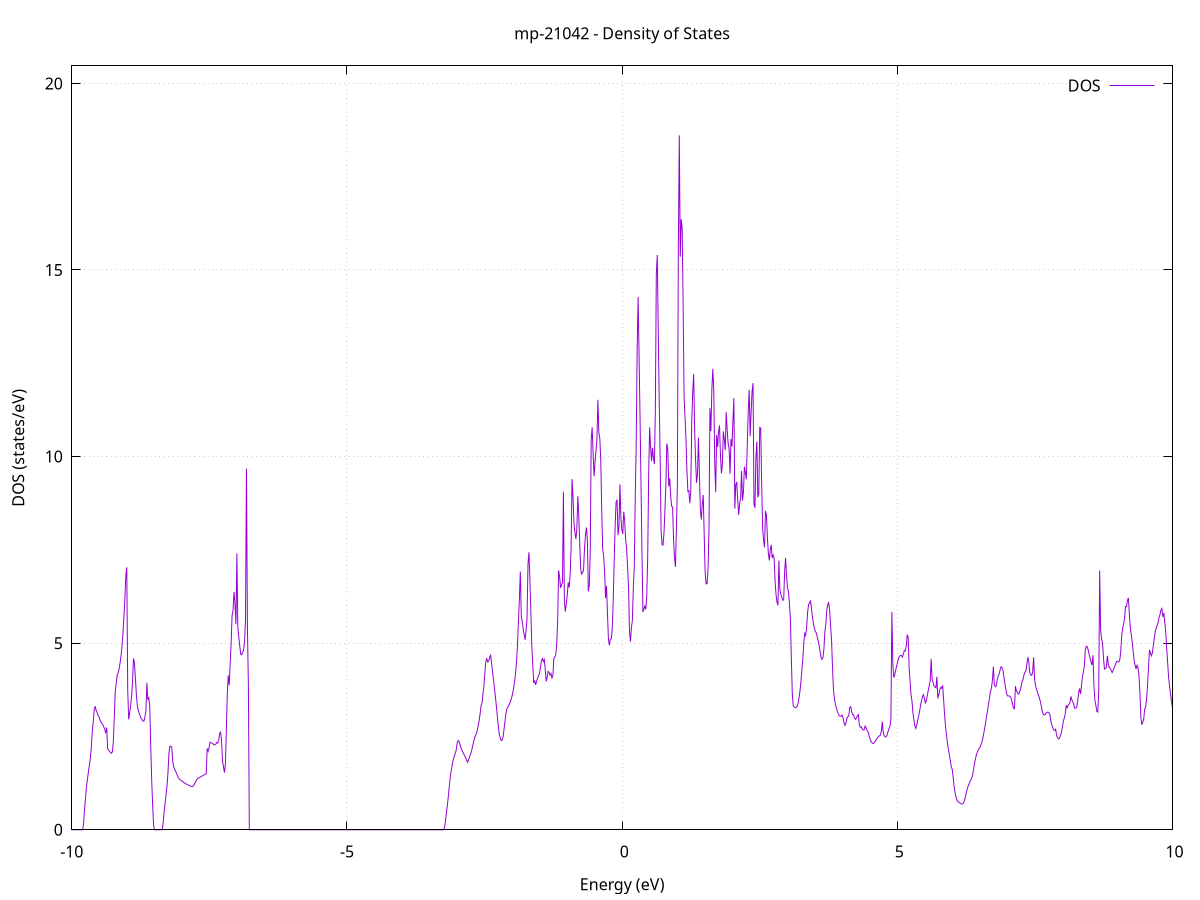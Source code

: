 set title 'mp-21042 - Density of States'
set xlabel 'Energy (eV)'
set ylabel 'DOS (states/eV)'
set grid
set xrange [-10:10]
set yrange [0:20.469]
set xzeroaxis lt -1
set terminal png size 800,600
set output 'mp-21042_dos_gnuplot.png'
plot '-' using 1:2 with lines title 'DOS'
-11.385000 0.000000
-11.367600 0.000000
-11.350200 0.000000
-11.332800 0.000000
-11.315400 0.000000
-11.298000 0.000000
-11.280600 0.000000
-11.263200 0.000000
-11.245800 0.000000
-11.228400 0.000000
-11.211000 0.000000
-11.193600 0.000000
-11.176200 0.000000
-11.158800 0.000000
-11.141400 0.000000
-11.124000 0.000000
-11.106600 0.000000
-11.089200 0.000000
-11.071800 0.000000
-11.054400 0.000000
-11.037000 0.000000
-11.019600 0.000000
-11.002200 0.000000
-10.984800 0.000000
-10.967400 0.000000
-10.950000 0.000000
-10.932600 0.000000
-10.915200 0.000000
-10.897800 0.000000
-10.880400 0.000000
-10.863000 0.000000
-10.845600 0.000000
-10.828200 0.000000
-10.810800 0.000000
-10.793400 0.000000
-10.776000 0.000000
-10.758600 0.000000
-10.741200 0.000000
-10.723800 0.000000
-10.706400 0.000000
-10.689000 0.000000
-10.671600 0.000000
-10.654200 0.000000
-10.636800 0.000000
-10.619400 0.000000
-10.602000 0.000000
-10.584600 0.000000
-10.567200 0.000000
-10.549800 0.000000
-10.532400 0.000000
-10.515000 0.000000
-10.497600 0.000000
-10.480200 0.000000
-10.462800 0.000000
-10.445400 0.000000
-10.428000 0.000000
-10.410600 0.000000
-10.393200 0.000000
-10.375800 0.000000
-10.358400 0.000000
-10.341000 0.000000
-10.323600 0.000000
-10.306200 0.000000
-10.288800 0.000000
-10.271400 0.000000
-10.254000 0.000000
-10.236600 0.000000
-10.219200 0.000000
-10.201800 0.000000
-10.184400 0.000000
-10.167000 0.000000
-10.149600 0.000000
-10.132200 0.000000
-10.114800 0.000000
-10.097400 0.000000
-10.080000 0.000000
-10.062600 0.000000
-10.045200 0.000000
-10.027800 0.000000
-10.010400 0.000000
-9.993000 0.000000
-9.975600 0.000000
-9.958200 0.000000
-9.940800 0.000000
-9.923400 0.000000
-9.906000 0.000000
-9.888600 0.000000
-9.871200 0.000000
-9.853800 0.000000
-9.836400 0.000000
-9.819000 0.000000
-9.801600 0.001400
-9.784200 0.200100
-9.766800 0.582600
-9.749400 0.872100
-9.732000 1.179400
-9.714600 1.360600
-9.697200 1.560300
-9.679800 1.734000
-9.662400 1.929100
-9.645000 2.222600
-9.627600 2.638700
-9.610200 2.893300
-9.592800 3.208100
-9.575400 3.311700
-9.558000 3.200400
-9.540600 3.143900
-9.523200 3.076900
-9.505800 3.025600
-9.488400 2.943400
-9.471000 2.887900
-9.453600 2.859300
-9.436200 2.815200
-9.418800 2.755200
-9.401400 2.708800
-9.384000 2.589100
-9.366600 2.737400
-9.349200 2.186800
-9.331800 2.135700
-9.314400 2.099400
-9.297000 2.072600
-9.279600 2.049200
-9.262200 2.090200
-9.244800 2.360100
-9.227400 3.043500
-9.210000 3.708800
-9.192600 3.928300
-9.175200 4.148100
-9.157800 4.203800
-9.140400 4.312000
-9.123000 4.470700
-9.105600 4.662000
-9.088200 4.911500
-9.070800 5.259100
-9.053400 5.689900
-9.036000 6.175200
-9.018600 6.799500
-9.001200 7.031500
-8.983800 3.744200
-8.966400 2.960400
-8.949000 3.124800
-8.931600 3.319400
-8.914200 3.574900
-8.896800 3.930000
-8.879400 4.592900
-8.862000 4.491800
-8.844600 4.065100
-8.827200 3.633900
-8.809800 3.334800
-8.792400 3.200100
-8.775000 3.125900
-8.757600 3.043900
-8.740200 2.986500
-8.722800 2.950000
-8.705400 2.911300
-8.688000 2.915200
-8.670600 3.024700
-8.653200 3.190100
-8.635800 3.936700
-8.618400 3.484700
-8.601000 3.535500
-8.583600 3.319600
-8.566200 2.278000
-8.548800 1.351500
-8.531400 0.681900
-8.514000 0.121200
-8.496600 0.000000
-8.479200 0.000000
-8.461800 0.000000
-8.444400 0.000000
-8.427000 0.000000
-8.409600 0.000000
-8.392200 0.000000
-8.374800 0.000000
-8.357400 0.000000
-8.340000 0.180100
-8.322600 0.490000
-8.305200 0.709300
-8.287800 0.926100
-8.270400 1.167500
-8.253100 1.515600
-8.235700 2.035400
-8.218300 2.239900
-8.200900 2.232200
-8.183500 2.219200
-8.166100 1.830000
-8.148700 1.690200
-8.131300 1.630000
-8.113900 1.569600
-8.096500 1.509100
-8.079100 1.448400
-8.061700 1.393700
-8.044300 1.355300
-8.026900 1.334600
-8.009500 1.316500
-7.992100 1.298400
-7.974700 1.280200
-7.957300 1.262100
-7.939900 1.244100
-7.922500 1.228700
-7.905100 1.216000
-7.887700 1.204100
-7.870300 1.192200
-7.852900 1.178600
-7.835500 1.160000
-7.818100 1.159400
-7.800700 1.163500
-7.783300 1.190900
-7.765900 1.241300
-7.748500 1.291900
-7.731100 1.338600
-7.713700 1.370800
-7.696300 1.385900
-7.678900 1.400900
-7.661500 1.415900
-7.644100 1.430800
-7.626700 1.445800
-7.609300 1.460700
-7.591900 1.475700
-7.574500 1.490100
-7.557100 1.504600
-7.539700 2.179700
-7.522300 2.104400
-7.504900 2.206300
-7.487500 2.346100
-7.470100 2.332200
-7.452700 2.320500
-7.435300 2.303800
-7.417900 2.280400
-7.400500 2.275100
-7.383100 2.295200
-7.365700 2.342100
-7.348300 2.324800
-7.330900 2.393500
-7.313500 2.583300
-7.296100 2.615300
-7.278700 2.388000
-7.261300 1.856900
-7.243900 1.686500
-7.226500 1.530300
-7.209100 1.761600
-7.191700 2.660600
-7.174300 3.649200
-7.156900 4.136400
-7.139500 3.874400
-7.122100 4.445400
-7.104700 5.012200
-7.087300 5.739500
-7.069900 5.887800
-7.052500 6.372900
-7.035100 6.072900
-7.017700 5.507500
-7.000300 7.402700
-6.982900 5.432600
-6.965500 5.158300
-6.948100 4.926000
-6.930700 4.704800
-6.913300 4.686500
-6.895900 4.760300
-6.878500 4.816700
-6.861100 5.038700
-6.843700 5.614100
-6.826300 9.674000
-6.808900 5.444600
-6.791500 3.883300
-6.774100 0.000000
-6.756700 0.000000
-6.739300 0.000000
-6.721900 0.000000
-6.704500 0.000000
-6.687100 0.000000
-6.669700 0.000000
-6.652300 0.000000
-6.634900 0.000000
-6.617500 0.000000
-6.600100 0.000000
-6.582700 0.000000
-6.565300 0.000000
-6.547900 0.000000
-6.530500 0.000000
-6.513100 0.000000
-6.495700 0.000000
-6.478300 0.000000
-6.460900 0.000000
-6.443500 0.000000
-6.426100 0.000000
-6.408700 0.000000
-6.391300 0.000000
-6.373900 0.000000
-6.356500 0.000000
-6.339100 0.000000
-6.321700 0.000000
-6.304300 0.000000
-6.286900 0.000000
-6.269500 0.000000
-6.252100 0.000000
-6.234700 0.000000
-6.217300 0.000000
-6.199900 0.000000
-6.182500 0.000000
-6.165100 0.000000
-6.147700 0.000000
-6.130300 0.000000
-6.112900 0.000000
-6.095500 0.000000
-6.078100 0.000000
-6.060700 0.000000
-6.043300 0.000000
-6.025900 0.000000
-6.008500 0.000000
-5.991100 0.000000
-5.973700 0.000000
-5.956300 0.000000
-5.938900 0.000000
-5.921500 0.000000
-5.904100 0.000000
-5.886700 0.000000
-5.869300 0.000000
-5.851900 0.000000
-5.834500 0.000000
-5.817100 0.000000
-5.799700 0.000000
-5.782300 0.000000
-5.764900 0.000000
-5.747500 0.000000
-5.730100 0.000000
-5.712700 0.000000
-5.695300 0.000000
-5.677900 0.000000
-5.660500 0.000000
-5.643100 0.000000
-5.625700 0.000000
-5.608300 0.000000
-5.590900 0.000000
-5.573500 0.000000
-5.556100 0.000000
-5.538700 0.000000
-5.521300 0.000000
-5.503900 0.000000
-5.486500 0.000000
-5.469100 0.000000
-5.451700 0.000000
-5.434300 0.000000
-5.416900 0.000000
-5.399500 0.000000
-5.382100 0.000000
-5.364700 0.000000
-5.347300 0.000000
-5.329900 0.000000
-5.312500 0.000000
-5.295100 0.000000
-5.277700 0.000000
-5.260300 0.000000
-5.242900 0.000000
-5.225500 0.000000
-5.208100 0.000000
-5.190700 0.000000
-5.173300 0.000000
-5.155900 0.000000
-5.138500 0.000000
-5.121100 0.000000
-5.103700 0.000000
-5.086300 0.000000
-5.068900 0.000000
-5.051500 0.000000
-5.034100 0.000000
-5.016700 0.000000
-4.999300 0.000000
-4.981900 0.000000
-4.964500 0.000000
-4.947100 0.000000
-4.929700 0.000000
-4.912300 0.000000
-4.894900 0.000000
-4.877500 0.000000
-4.860100 0.000000
-4.842700 0.000000
-4.825300 0.000000
-4.807900 0.000000
-4.790500 0.000000
-4.773100 0.000000
-4.755700 0.000000
-4.738300 0.000000
-4.720900 0.000000
-4.703500 0.000000
-4.686100 0.000000
-4.668700 0.000000
-4.651300 0.000000
-4.633900 0.000000
-4.616500 0.000000
-4.599100 0.000000
-4.581700 0.000000
-4.564300 0.000000
-4.546900 0.000000
-4.529500 0.000000
-4.512100 0.000000
-4.494700 0.000000
-4.477300 0.000000
-4.459900 0.000000
-4.442500 0.000000
-4.425100 0.000000
-4.407700 0.000000
-4.390300 0.000000
-4.372900 0.000000
-4.355500 0.000000
-4.338100 0.000000
-4.320700 0.000000
-4.303300 0.000000
-4.285900 0.000000
-4.268500 0.000000
-4.251100 0.000000
-4.233700 0.000000
-4.216300 0.000000
-4.198900 0.000000
-4.181500 0.000000
-4.164100 0.000000
-4.146700 0.000000
-4.129300 0.000000
-4.111900 0.000000
-4.094500 0.000000
-4.077100 0.000000
-4.059700 0.000000
-4.042300 0.000000
-4.024900 0.000000
-4.007500 0.000000
-3.990100 0.000000
-3.972700 0.000000
-3.955300 0.000000
-3.937900 0.000000
-3.920500 0.000000
-3.903100 0.000000
-3.885700 0.000000
-3.868300 0.000000
-3.850900 0.000000
-3.833500 0.000000
-3.816100 0.000000
-3.798700 0.000000
-3.781300 0.000000
-3.763900 0.000000
-3.746500 0.000000
-3.729100 0.000000
-3.711700 0.000000
-3.694300 0.000000
-3.676900 0.000000
-3.659500 0.000000
-3.642100 0.000000
-3.624700 0.000000
-3.607300 0.000000
-3.589900 0.000000
-3.572500 0.000000
-3.555100 0.000000
-3.537700 0.000000
-3.520300 0.000000
-3.502900 0.000000
-3.485500 0.000000
-3.468100 0.000000
-3.450700 0.000000
-3.433300 0.000000
-3.415900 0.000000
-3.398500 0.000000
-3.381100 0.000000
-3.363700 0.000000
-3.346300 0.000000
-3.328900 0.000000
-3.311500 0.000000
-3.294100 0.000000
-3.276700 0.000000
-3.259300 0.000000
-3.241900 0.001200
-3.224500 0.081200
-3.207100 0.268200
-3.189700 0.482900
-3.172300 0.703000
-3.154900 0.945300
-3.137500 1.218100
-3.120100 1.441000
-3.102700 1.608100
-3.085300 1.768500
-3.067900 1.875400
-3.050500 1.962100
-3.033100 2.047800
-3.015700 2.134100
-2.998300 2.319400
-2.980900 2.393400
-2.963500 2.363400
-2.946100 2.279400
-2.928700 2.202000
-2.911300 2.137400
-2.893900 2.079000
-2.876500 2.025200
-2.859100 1.973000
-2.841700 1.917700
-2.824300 1.861100
-2.806900 1.804500
-2.789500 1.880100
-2.772100 1.958500
-2.754700 2.017200
-2.737300 2.109100
-2.719900 2.219200
-2.702500 2.332600
-2.685100 2.436500
-2.667700 2.522700
-2.650300 2.568100
-2.632900 2.664200
-2.615500 2.787800
-2.598100 2.928000
-2.580700 3.111200
-2.563300 3.325000
-2.545900 3.404300
-2.528500 3.650400
-2.511100 3.856900
-2.493700 4.218600
-2.476300 4.523200
-2.458900 4.586100
-2.441500 4.494300
-2.424100 4.520700
-2.406700 4.631500
-2.389300 4.677900
-2.371900 4.457400
-2.354500 4.227000
-2.337100 4.019100
-2.319800 3.792500
-2.302400 3.553700
-2.285000 3.307300
-2.267600 3.032900
-2.250200 2.776300
-2.232800 2.562200
-2.215400 2.466000
-2.198000 2.389500
-2.180600 2.402600
-2.163200 2.499300
-2.145800 2.697300
-2.128400 2.914300
-2.111000 3.119600
-2.093600 3.245400
-2.076200 3.293700
-2.058800 3.334400
-2.041400 3.390100
-2.024000 3.462400
-2.006600 3.548600
-1.989200 3.659900
-1.971800 3.792700
-1.954400 3.968900
-1.937000 4.193400
-1.919600 4.491800
-1.902200 4.918600
-1.884800 5.562600
-1.867400 6.177100
-1.850000 6.919900
-1.832600 5.708300
-1.815200 5.586500
-1.797800 5.374900
-1.780400 5.234000
-1.763000 5.090900
-1.745600 5.348000
-1.728200 5.675600
-1.710800 7.126700
-1.693400 7.434500
-1.676000 6.697700
-1.658600 5.852200
-1.641200 4.901500
-1.623800 4.406500
-1.606400 3.934700
-1.589000 3.988200
-1.571600 3.882100
-1.554200 3.986100
-1.536800 4.062000
-1.519400 4.125100
-1.502000 4.190800
-1.484600 4.354000
-1.467200 4.526000
-1.449800 4.587900
-1.432400 4.510300
-1.415000 4.565200
-1.397600 4.302800
-1.380200 3.976100
-1.362800 4.078400
-1.345400 4.246000
-1.328000 4.221400
-1.310600 4.142200
-1.293200 4.188600
-1.275800 4.067700
-1.258400 4.132500
-1.241000 4.600800
-1.223600 4.631100
-1.206200 4.693700
-1.188800 4.967900
-1.171400 5.606900
-1.154000 6.952300
-1.136600 6.783100
-1.119200 6.484800
-1.101800 6.562400
-1.084400 6.636200
-1.067000 9.057600
-1.049600 6.131000
-1.032200 5.846500
-1.014800 6.065900
-0.997400 6.287600
-0.980000 6.628800
-0.962600 6.490100
-0.945200 6.841200
-0.927800 7.543500
-0.910400 9.396700
-0.893000 8.933700
-0.875600 8.219200
-0.858200 7.963400
-0.840800 7.793400
-0.823400 8.041100
-0.806000 8.936200
-0.788600 8.450000
-0.771200 7.712800
-0.753800 7.001900
-0.736400 6.852000
-0.719000 6.891000
-0.701600 6.954600
-0.684200 7.520200
-0.666800 7.878300
-0.649400 8.098600
-0.632000 7.787400
-0.614600 6.387500
-0.597200 6.545400
-0.579800 7.407100
-0.562400 10.442100
-0.545000 10.784700
-0.527600 10.098300
-0.510200 9.474300
-0.492800 9.840000
-0.475400 10.149900
-0.458000 10.444800
-0.440600 11.522900
-0.423200 10.643900
-0.405800 10.488700
-0.388400 9.910600
-0.371000 8.559600
-0.353600 7.521600
-0.336200 7.345000
-0.318800 6.908500
-0.301400 6.211600
-0.284000 6.533000
-0.266600 5.799100
-0.249200 5.114300
-0.231800 4.942000
-0.214400 5.103800
-0.197000 5.116700
-0.179600 5.400300
-0.162200 6.144700
-0.144800 7.157400
-0.127400 8.149900
-0.110000 8.787600
-0.092600 8.843800
-0.075200 7.894000
-0.057800 8.116800
-0.040400 9.255900
-0.023000 8.378000
-0.005600 8.044100
0.011800 7.928700
0.029200 8.523800
0.046600 8.277200
0.064000 7.747500
0.081400 7.551100
0.098800 7.049300
0.116200 6.494300
0.133600 5.299300
0.151000 5.045800
0.168400 5.417900
0.185800 5.605700
0.203200 6.494800
0.220600 7.047800
0.238000 8.906800
0.255400 10.308000
0.272800 12.873300
0.290200 14.276400
0.307600 12.693200
0.325000 11.053600
0.342400 9.314700
0.359800 7.456900
0.377200 5.832600
0.394600 5.907300
0.412000 5.993600
0.429400 5.903900
0.446800 6.243900
0.464200 7.281800
0.481600 9.476800
0.499000 10.780700
0.516400 10.261400
0.533800 9.885300
0.551200 10.234200
0.568600 9.967700
0.586000 9.800100
0.603400 11.223800
0.620800 14.892400
0.638200 15.402800
0.655600 13.399700
0.673000 11.562500
0.690400 9.969000
0.707800 8.017500
0.725200 7.640100
0.742600 7.629600
0.760000 7.947700
0.777400 8.552600
0.794800 9.281200
0.812200 10.349300
0.829600 10.207200
0.847000 9.202900
0.864400 9.420900
0.881800 8.944000
0.899200 8.668800
0.916600 8.648400
0.934000 7.779300
0.951400 7.289100
0.968800 7.044800
0.986200 8.114700
1.003600 9.202900
1.021000 15.596900
1.038400 18.608300
1.055800 15.355500
1.073200 16.357500
1.090600 16.121300
1.108000 14.112800
1.125400 11.609000
1.142800 11.028800
1.160200 10.466700
1.177600 9.594900
1.195000 9.062700
1.212400 9.084700
1.229800 8.749700
1.247200 9.094700
1.264600 10.929300
1.282000 11.721900
1.299400 12.208400
1.316800 10.762000
1.334200 9.913100
1.351600 9.296700
1.369000 9.522700
1.386400 10.508000
1.403800 9.531200
1.421200 8.593900
1.438600 8.308900
1.456000 8.726900
1.473400 8.971600
1.490800 7.905200
1.508200 6.884500
1.525600 6.588800
1.543000 6.594500
1.560400 6.992000
1.577800 8.022300
1.595200 11.299800
1.612600 10.684300
1.630000 11.798000
1.647400 12.350600
1.664800 11.767900
1.682200 9.828100
1.699600 9.051400
1.717000 10.580500
1.734400 10.255200
1.751800 10.654400
1.769200 10.837000
1.786600 10.020900
1.804000 9.549100
1.821400 9.787400
1.838800 10.677400
1.856200 10.455600
1.873600 10.170700
1.891000 11.191600
1.908400 10.713800
1.925800 10.351300
1.943200 10.213400
1.960600 9.539400
1.978000 10.473000
1.995400 10.273000
2.012800 10.963200
2.030200 11.567500
2.047600 8.605100
2.065000 9.251500
2.082400 9.321800
2.099800 8.843100
2.117200 8.436700
2.134600 8.726000
2.152000 8.877200
2.169400 9.613400
2.186800 8.823600
2.204200 9.051700
2.221600 9.733100
2.239000 9.578300
2.256400 9.392800
2.273800 10.307800
2.291200 11.226600
2.308600 11.788800
2.326000 10.546700
2.343400 11.195000
2.360800 11.740700
2.378200 11.967200
2.395600 8.711800
2.413000 8.628600
2.430400 9.965200
2.447800 10.402500
2.465200 8.910500
2.482600 8.995300
2.500000 10.779900
2.517400 10.764800
2.534800 9.296600
2.552200 8.076300
2.569600 7.752600
2.587000 7.568300
2.604400 8.545800
2.621800 8.431200
2.639200 7.834300
2.656600 7.406100
2.674000 7.218000
2.691400 7.499900
2.708800 7.634900
2.726200 7.283400
2.743600 7.362200
2.761000 7.281800
2.778400 6.679400
2.795800 6.304700
2.813200 6.099900
2.830600 6.015500
2.848000 7.213900
2.865400 6.456200
2.882800 6.312000
2.900200 6.229600
2.917600 6.153000
2.935000 6.155700
2.952400 6.907700
2.969800 7.290100
2.987200 6.793000
3.004600 6.489100
3.022000 6.381800
3.039400 6.072200
3.056800 5.663600
3.074200 4.615300
3.091600 3.644700
3.109000 3.319200
3.126400 3.292000
3.143800 3.271700
3.161200 3.271200
3.178600 3.303700
3.196000 3.386300
3.213400 3.524400
3.230800 3.714700
3.248200 3.967300
3.265600 4.284200
3.283000 4.577100
3.300400 4.996700
3.317800 5.261500
3.335200 5.208300
3.352600 5.430900
3.370000 5.828600
3.387400 6.039300
3.404800 6.065600
3.422200 6.146100
3.439600 5.947700
3.457000 5.704600
3.474400 5.537200
3.491800 5.397100
3.509200 5.325700
3.526600 5.277000
3.544000 5.178100
3.561400 5.061900
3.578800 4.948300
3.596200 4.789500
3.613500 4.618100
3.630900 4.565000
3.648300 4.610800
3.665700 4.832400
3.683100 5.300200
3.700500 5.503100
3.717900 5.887400
3.735300 6.029200
3.752700 6.083500
3.770100 5.884100
3.787500 5.457700
3.804900 5.080600
3.822300 4.357100
3.839700 3.758100
3.857100 3.523700
3.874500 3.368900
3.891900 3.262200
3.909300 3.181300
3.926700 3.115200
3.944100 3.058200
3.961500 3.040600
3.978900 3.042400
3.996300 3.072700
4.013700 2.994600
4.031100 2.864700
4.048500 2.797500
4.065900 2.856800
4.083300 2.986000
4.100700 3.030100
4.118100 3.057500
4.135500 3.278200
4.152900 3.300800
4.170300 3.160300
4.187700 3.089700
4.205100 3.086900
4.222500 2.994600
4.239900 2.960100
4.257300 2.997400
4.274700 3.057700
4.292100 3.083900
4.309500 2.810500
4.326900 2.745600
4.344300 2.760900
4.361700 2.708700
4.379100 2.674700
4.396500 2.680100
4.413900 2.778100
4.431300 2.734600
4.448700 2.663500
4.466100 2.633100
4.483500 2.540400
4.500900 2.451500
4.518300 2.375600
4.535700 2.337000
4.553100 2.314500
4.570500 2.318000
4.587900 2.347800
4.605300 2.385800
4.622700 2.430200
4.640100 2.469000
4.657500 2.495600
4.674900 2.518400
4.692300 2.536100
4.709700 2.637200
4.727100 2.894000
4.744500 2.598000
4.761900 2.514600
4.779300 2.488800
4.796700 2.489800
4.814100 2.536300
4.831500 2.632300
4.848900 2.711200
4.866300 2.771700
4.883700 2.982100
4.901100 5.837400
4.918500 4.443800
4.935900 4.079900
4.953300 4.152300
4.970700 4.279900
4.988100 4.392800
5.005500 4.496900
5.022900 4.595400
5.040300 4.648800
5.057700 4.678200
5.075100 4.670300
5.092500 4.625600
5.109900 4.707600
5.127300 4.801300
5.144700 4.792400
5.162100 4.930400
5.179500 5.214000
5.196900 5.172100
5.214300 4.359000
5.231700 3.971500
5.249100 3.616300
5.266500 3.443700
5.283900 3.128400
5.301300 2.943700
5.318700 2.780800
5.336100 2.714200
5.353500 2.807700
5.370900 2.937900
5.388300 3.049500
5.405700 3.187700
5.423100 3.340200
5.440500 3.462700
5.457900 3.573800
5.475300 3.621700
5.492700 3.513200
5.510100 3.384400
5.527500 3.469300
5.544900 3.598800
5.562300 3.733500
5.579700 3.862300
5.597100 3.993600
5.614500 4.579200
5.631900 4.035800
5.649300 3.948200
5.666700 3.858200
5.684100 3.824000
5.701500 3.804300
5.718900 4.101400
5.736300 3.520300
5.753700 3.622000
5.771100 3.752600
5.788500 3.814300
5.805900 3.792000
5.823300 3.870700
5.840700 3.496500
5.858100 3.093900
5.875500 2.783000
5.892900 2.535800
5.910300 2.332400
5.927700 2.162000
5.945100 2.006400
5.962500 1.867400
5.979900 1.686800
5.997300 1.624700
6.014700 1.405400
6.032100 1.151000
6.049500 0.989600
6.066900 0.879200
6.084300 0.791100
6.101700 0.750300
6.119100 0.733600
6.136500 0.717800
6.153900 0.702900
6.171300 0.689000
6.188700 0.693200
6.206100 0.731300
6.223500 0.804300
6.240900 0.913100
6.258300 1.023300
6.275700 1.116900
6.293100 1.193400
6.310500 1.253000
6.327900 1.307600
6.345300 1.365600
6.362700 1.434800
6.380100 1.568600
6.397500 1.732200
6.414900 1.867900
6.432300 1.980300
6.449700 2.067900
6.467100 2.131300
6.484500 2.181900
6.501900 2.206100
6.519300 2.272000
6.536700 2.355100
6.554100 2.462300
6.571500 2.590600
6.588900 2.733200
6.606300 2.891700
6.623700 3.048200
6.641100 3.215600
6.658500 3.379100
6.675900 3.540600
6.693300 3.713800
6.710700 3.802900
6.728100 4.007200
6.745500 4.374400
6.762900 3.881700
6.780300 3.832700
6.797700 3.857000
6.815100 4.015200
6.832500 4.118600
6.849900 4.172500
6.867300 4.279300
6.884700 4.367100
6.902100 4.341600
6.919500 4.268500
6.936900 4.088900
6.954300 3.927900
6.971700 3.765900
6.989100 3.626800
7.006500 3.583500
7.023900 3.587700
7.041300 3.583900
7.058700 3.553000
7.076100 3.484200
7.093500 3.369900
7.110900 3.253200
7.128300 3.245000
7.145700 3.849800
7.163100 3.723800
7.180500 3.681500
7.197900 3.633200
7.215300 3.661700
7.232700 3.743600
7.250100 3.841500
7.267500 3.966200
7.284900 4.037900
7.302300 4.155000
7.319700 4.223500
7.337100 4.259000
7.354500 4.450400
7.371900 4.624400
7.389300 4.499600
7.406700 4.199800
7.424100 4.149400
7.441500 4.135200
7.458900 4.225500
7.476300 4.619000
7.493700 4.033600
7.511100 3.874700
7.528500 3.765800
7.545900 3.688100
7.563300 3.613100
7.580700 3.532100
7.598100 3.439900
7.615500 3.318400
7.632900 3.190800
7.650300 3.090900
7.667700 3.075100
7.685100 3.090800
7.702500 3.126400
7.719900 3.142400
7.737300 3.154500
7.754700 3.137200
7.772100 3.086800
7.789500 2.919600
7.806900 2.807000
7.824300 2.738900
7.841700 2.676200
7.859100 2.661100
7.876500 2.696600
7.893900 2.535200
7.911300 2.463700
7.928700 2.438300
7.946100 2.449800
7.963500 2.518700
7.980900 2.603500
7.998300 2.743100
8.015700 2.899500
8.033100 2.990400
8.050500 3.095800
8.067900 3.336300
8.085300 3.267500
8.102700 3.331200
8.120100 3.364400
8.137500 3.410700
8.154900 3.574200
8.172300 3.476500
8.189700 3.421900
8.207100 3.350400
8.224500 3.255300
8.241900 3.262100
8.259300 3.281100
8.276700 3.447900
8.294100 3.670400
8.311500 3.785200
8.328900 3.638600
8.346300 3.863400
8.363700 4.097900
8.381100 4.230600
8.398500 4.385800
8.415900 4.824300
8.433300 4.917900
8.450700 4.903300
8.468100 4.816900
8.485500 4.701400
8.502900 4.594800
8.520300 4.492700
8.537700 4.413200
8.555100 4.675200
8.572500 3.860300
8.589900 3.465700
8.607300 3.339900
8.624700 3.172100
8.642100 3.153100
8.659500 3.704900
8.676900 6.948700
8.694300 5.344600
8.711700 5.114500
8.729100 5.007300
8.746500 4.591400
8.763900 4.309500
8.781300 4.318000
8.798700 4.356900
8.816100 4.661700
8.833500 4.438900
8.850900 4.354000
8.868300 4.327500
8.885700 4.273900
8.903100 4.211500
8.920500 4.262800
8.937900 4.335600
8.955300 4.400600
8.972700 4.465800
8.990100 4.514600
9.007500 4.503000
9.024900 4.495700
9.042300 4.553200
9.059700 4.778400
9.077100 5.193900
9.094500 5.403600
9.111900 5.500700
9.129300 5.677300
9.146700 5.983000
9.164100 5.982600
9.181500 6.145700
9.198900 6.212900
9.216300 5.780200
9.233700 5.413000
9.251100 5.222900
9.268500 5.032400
9.285900 4.774200
9.303300 4.526000
9.320700 4.404500
9.338100 4.309400
9.355500 4.407600
9.372900 4.335100
9.390300 4.139100
9.407700 3.683200
9.425100 3.022000
9.442500 2.813100
9.459900 2.878000
9.477300 2.969200
9.494700 3.237100
9.512100 3.292200
9.529500 3.517500
9.546800 3.884100
9.564200 4.358400
9.581600 4.819000
9.599000 4.737600
9.616400 4.662100
9.633800 4.739200
9.651200 4.936800
9.668600 5.116400
9.686000 5.302300
9.703400 5.396800
9.720800 5.477000
9.738200 5.554200
9.755600 5.692600
9.773000 5.766300
9.790400 5.885200
9.807800 5.928100
9.825200 5.707600
9.842600 5.806100
9.860000 5.553600
9.877400 5.297700
9.894800 4.863700
9.912200 4.467700
9.929600 4.076900
9.947000 3.845600
9.964400 3.638600
9.981800 3.423700
9.999200 3.283500
10.016600 3.278500
10.034000 3.423500
10.051400 3.454600
10.068800 3.505200
10.086200 3.587300
10.103600 3.688500
10.121000 3.731900
10.138400 3.768900
10.155800 3.871400
10.173200 4.045300
10.190600 4.210700
10.208000 4.375500
10.225400 4.591900
10.242800 4.847100
10.260200 5.076400
10.277600 5.209100
10.295000 5.075900
10.312400 5.244900
10.329800 5.340000
10.347200 5.371900
10.364600 5.112400
10.382000 4.708300
10.399400 4.683000
10.416800 4.653000
10.434200 4.613100
10.451600 4.106400
10.469000 3.973400
10.486400 3.944500
10.503800 3.972100
10.521200 4.215900
10.538600 4.433400
10.556000 4.604500
10.573400 4.819900
10.590800 4.951100
10.608200 5.067200
10.625600 5.135600
10.643000 5.190100
10.660400 5.214000
10.677800 5.152800
10.695200 5.200000
10.712600 5.317700
10.730000 5.662400
10.747400 6.020200
10.764800 6.014800
10.782200 5.915400
10.799600 6.021300
10.817000 5.911800
10.834400 5.619800
10.851800 5.012200
10.869200 4.840600
10.886600 5.184700
10.904000 5.200500
10.921400 5.219800
10.938800 5.226500
10.956200 5.184700
10.973600 5.056000
10.991000 5.113300
11.008400 5.345800
11.025800 5.480800
11.043200 5.879200
11.060600 6.391300
11.078000 6.341500
11.095400 6.315200
11.112800 6.476200
11.130200 6.302100
11.147600 6.242500
11.165000 6.276700
11.182400 6.613300
11.199800 6.533000
11.217200 5.953100
11.234600 5.546000
11.252000 5.558000
11.269400 5.724900
11.286800 5.847100
11.304200 6.545100
11.321600 6.752000
11.339000 6.917400
11.356400 7.178500
11.373800 7.427400
11.391200 7.646800
11.408600 7.930800
11.426000 8.140300
11.443400 7.496400
11.460800 6.306000
11.478200 5.945000
11.495600 5.761500
11.513000 5.668400
11.530400 5.624200
11.547800 5.760000
11.565200 5.887600
11.582600 5.999700
11.600000 5.833700
11.617400 5.735000
11.634800 5.757600
11.652200 5.910600
11.669600 6.200900
11.687000 6.960500
11.704400 6.945300
11.721800 6.610900
11.739200 6.165400
11.756600 6.084100
11.774000 6.101600
11.791400 6.206900
11.808800 6.475600
11.826200 6.628800
11.843600 6.568800
11.861000 6.442700
11.878400 6.344200
11.895800 6.188000
11.913200 6.059600
11.930600 5.996400
11.948000 6.005700
11.965400 5.957300
11.982800 5.913300
12.000200 6.017600
12.017600 6.039500
12.035000 6.076700
12.052400 6.204700
12.069800 6.187500
12.087200 6.234200
12.104600 6.358500
12.122000 6.348800
12.139400 6.429400
12.156800 6.242100
12.174200 5.919900
12.191600 5.787900
12.209000 5.620300
12.226400 5.456300
12.243800 5.910600
12.261200 5.635400
12.278600 5.473300
12.296000 5.494400
12.313400 5.495900
12.330800 5.449200
12.348200 5.381600
12.365600 5.433700
12.383000 5.528800
12.400400 5.673200
12.417800 5.753700
12.435200 5.840600
12.452600 5.788400
12.470000 5.628900
12.487400 5.576200
12.504800 5.552900
12.522200 5.577300
12.539600 5.665300
12.557000 5.863300
12.574400 6.154300
12.591800 6.135800
12.609200 6.152700
12.626600 6.115300
12.644000 6.072400
12.661400 5.934900
12.678800 5.876900
12.696200 5.843600
12.713600 5.805400
12.731000 5.726000
12.748400 6.128400
12.765800 6.062000
12.783200 5.787900
12.800600 5.453100
12.818000 5.289000
12.835400 5.215600
12.852800 5.431200
12.870200 5.523900
12.887600 5.788300
12.905000 6.162100
12.922400 6.412900
12.939800 6.603700
12.957200 6.627000
12.974600 6.354100
12.992000 6.279800
13.009400 6.321600
13.026800 6.280900
13.044200 6.408100
13.061600 5.955300
13.079000 5.833600
13.096400 5.785900
13.113800 5.717300
13.131200 5.698400
13.148600 5.797900
13.166000 5.558500
13.183400 5.368100
13.200800 5.322300
13.218200 5.486400
13.235600 5.748400
13.253000 5.982100
13.270400 6.234100
13.287800 6.309500
13.305200 6.504000
13.322600 6.610700
13.340000 6.507800
13.357400 6.436300
13.374800 6.573400
13.392200 7.071000
13.409600 6.969800
13.427000 7.214800
13.444400 7.456000
13.461800 7.740700
13.479200 7.611000
13.496600 7.181100
13.514000 7.106600
13.531400 7.113600
13.548800 7.513700
13.566200 8.471300
13.583600 8.204000
13.601000 8.153400
13.618400 8.688800
13.635800 8.683200
13.653200 8.280900
13.670600 7.925600
13.688000 7.586500
13.705400 7.369600
13.722800 6.983900
13.740200 6.832000
13.757600 6.762700
13.775000 7.590800
13.792400 7.244900
13.809800 6.894800
13.827200 6.649300
13.844600 6.564000
13.862000 6.636800
13.879400 6.721900
13.896800 6.697900
13.914200 6.700500
13.931600 6.865100
13.949000 6.984100
13.966400 7.365800
13.983800 7.149900
14.001200 6.720200
14.018600 6.408400
14.036000 6.171600
14.053400 5.872100
14.070800 5.500800
14.088200 5.005400
14.105600 5.122500
14.123000 5.366000
14.140400 5.859500
14.157800 6.250200
14.175200 7.307900
14.192600 7.622000
14.210000 7.557900
14.227400 7.544600
14.244800 7.428300
14.262200 6.915500
14.279600 6.679600
14.297000 6.578200
14.314400 6.368000
14.331800 6.369100
14.349200 6.544700
14.366600 6.739600
14.384000 7.061700
14.401400 7.261200
14.418800 7.506600
14.436200 7.562300
14.453600 7.309400
14.471000 7.036800
14.488400 6.909400
14.505800 6.909300
14.523200 6.992300
14.540600 7.045600
14.558000 7.511600
14.575400 7.813400
14.592800 7.859700
14.610200 7.263700
14.627600 6.711100
14.645000 6.569500
14.662400 6.637000
14.679800 7.189000
14.697200 7.456900
14.714600 7.867300
14.732000 8.827500
14.749400 8.893100
14.766800 8.971900
14.784200 8.904900
14.801600 7.817100
14.819000 7.606100
14.836400 7.366600
14.853800 7.106000
14.871200 6.899200
14.888600 6.707300
14.906000 6.516000
14.923400 6.321000
14.940800 6.434200
14.958200 6.944700
14.975600 7.116800
14.993000 7.478400
15.010400 7.909900
15.027800 8.195400
15.045200 8.399400
15.062600 8.488200
15.080000 8.407000
15.097400 8.149900
15.114800 7.849500
15.132200 7.533100
15.149600 7.257800
15.167000 6.878800
15.184400 7.295900
15.201800 6.863600
15.219200 6.457500
15.236600 6.738200
15.254000 6.991200
15.271400 7.091400
15.288800 7.174600
15.306200 7.119800
15.323600 7.753000
15.341000 8.148100
15.358400 8.119800
15.375800 8.057700
15.393200 8.096500
15.410600 8.452900
15.428000 8.407800
15.445400 7.908000
15.462800 7.326500
15.480100 7.005300
15.497500 6.628800
15.514900 6.735200
15.532300 6.810300
15.549700 7.098300
15.567100 7.525200
15.584500 7.793900
15.601900 7.859900
15.619300 7.972200
15.636700 8.195900
15.654100 7.731500
15.671500 7.338000
15.688900 7.128300
15.706300 6.846100
15.723700 6.471600
15.741100 6.300000
15.758500 6.042600
15.775900 5.626600
15.793300 5.547900
15.810700 6.105700
15.828100 5.945100
15.845500 6.307700
15.862900 7.095900
15.880300 7.625700
15.897700 7.641200
15.915100 7.684000
15.932500 7.633800
15.949900 7.644100
15.967300 8.006100
15.984700 8.089100
16.002100 7.955300
16.019500 7.798200
16.036900 7.453800
16.054300 7.054100
16.071700 7.233300
16.089100 7.789400
16.106500 7.909000
16.123900 8.220700
16.141300 8.322900
16.158700 8.375700
16.176100 8.332900
16.193500 8.198800
16.210900 8.045600
16.228300 7.554800
16.245700 7.168100
16.263100 6.850300
16.280500 6.439900
16.297900 6.311100
16.315300 6.440600
16.332700 6.137500
16.350100 6.040600
16.367500 6.072500
16.384900 6.402400
16.402300 6.485300
16.419700 6.866400
16.437100 6.974900
16.454500 6.896300
16.471900 6.879300
16.489300 6.995400
16.506700 7.141200
16.524100 7.572500
16.541500 7.435200
16.558900 7.131400
16.576300 6.924300
16.593700 6.850400
16.611100 6.863300
16.628500 6.930700
16.645900 6.990100
16.663300 7.199100
16.680700 7.266400
16.698100 7.422500
16.715500 7.455200
16.732900 7.607700
16.750300 7.615600
16.767700 7.471600
16.785100 7.483800
16.802500 7.488200
16.819900 7.521300
16.837300 6.906100
16.854700 6.371500
16.872100 6.182300
16.889500 6.266000
16.906900 6.625200
16.924300 7.070700
16.941700 7.406800
16.959100 8.169300
16.976500 8.458500
16.993900 8.714900
17.011300 8.741700
17.028700 8.677600
17.046100 8.653800
17.063500 8.505400
17.080900 7.897900
17.098300 7.025600
17.115700 6.776600
17.133100 6.565700
17.150500 6.594400
17.167900 6.802500
17.185300 7.066700
17.202700 7.256400
17.220100 7.511900
17.237500 7.677200
17.254900 7.876700
17.272300 8.221300
17.289700 7.998600
17.307100 7.642800
17.324500 7.841100
17.341900 7.814600
17.359300 7.619200
17.376700 7.484000
17.394100 7.819700
17.411500 8.293300
17.428900 8.226500
17.446300 7.951100
17.463700 8.052500
17.481100 8.109900
17.498500 8.174900
17.515900 8.358000
17.533300 8.450500
17.550700 8.559900
17.568100 8.635500
17.585500 8.746000
17.602900 8.489900
17.620300 8.110600
17.637700 7.994200
17.655100 8.051300
17.672500 8.102600
17.689900 8.209400
17.707300 8.341600
17.724700 8.363100
17.742100 8.384600
17.759500 8.189800
17.776900 8.042300
17.794300 7.765100
17.811700 7.267300
17.829100 6.849300
17.846500 6.899300
17.863900 7.046300
17.881300 7.268600
17.898700 7.656100
17.916100 7.910700
17.933500 8.101800
17.950900 8.334300
17.968300 8.232100
17.985700 8.091100
18.003100 8.280400
18.020500 8.179500
18.037900 7.524800
18.055300 7.189600
18.072700 7.066100
18.090100 7.208500
18.107500 7.510300
18.124900 7.382700
18.142300 7.504600
18.159700 7.500300
18.177100 7.385200
18.194500 7.615200
18.211900 7.636100
18.229300 7.535000
18.246700 7.666500
18.264100 7.883100
18.281500 7.270000
18.298900 7.193800
18.316300 7.037900
18.333700 7.102800
18.351100 7.110500
18.368500 7.457000
18.385900 7.418500
18.403300 7.333300
18.420700 7.335600
18.438100 7.358200
18.455500 7.463100
18.472900 7.461100
18.490300 7.639100
18.507700 7.666500
18.525100 7.408700
18.542500 6.932400
18.559900 6.485300
18.577300 6.795300
18.594700 6.821300
18.612100 7.167900
18.629500 7.612700
18.646900 7.858900
18.664300 8.162400
18.681700 8.345400
18.699100 8.432500
18.716500 8.507000
18.733900 8.166800
18.751300 8.500800
18.768700 8.629900
18.786100 7.972000
18.803500 7.844300
18.820900 7.665500
18.838300 7.348900
18.855700 6.966800
18.873100 7.311000
18.890500 7.624700
18.907900 7.976800
18.925300 8.904800
18.942700 8.385700
18.960100 8.350100
18.977500 8.193100
18.994900 7.840300
19.012300 7.786900
19.029700 7.603600
19.047100 7.346700
19.064500 7.763400
19.081900 7.895400
19.099300 7.754000
19.116700 8.112200
19.134100 8.439000
19.151500 8.298500
19.168900 7.985000
19.186300 7.981000
19.203700 8.252100
19.221100 8.151200
19.238500 8.253600
19.255900 8.319800
19.273300 8.101600
19.290700 7.685100
19.308100 7.202500
19.325500 6.666200
19.342900 6.323200
19.360300 6.324800
19.377700 6.349300
19.395100 6.464600
19.412500 6.889700
19.429900 7.546300
19.447300 8.130500
19.464700 8.794000
19.482100 8.839300
19.499500 8.830300
19.516900 8.431000
19.534300 7.862700
19.551700 7.446600
19.569100 7.245900
19.586500 7.227200
19.603900 7.883200
19.621300 8.445600
19.638700 10.057100
19.656100 10.163400
19.673500 9.732700
19.690900 9.435200
19.708300 9.077400
19.725700 8.869800
19.743100 8.987800
19.760500 8.907200
19.777900 7.603000
19.795300 7.269800
19.812700 7.084000
19.830100 7.138900
19.847500 7.389800
19.864900 7.475200
19.882300 7.530200
19.899700 7.532700
19.917100 7.634900
19.934500 7.459500
19.951900 9.277700
19.969300 9.087900
19.986700 8.812100
20.004100 9.676900
20.021500 10.403800
20.038900 10.240700
20.056300 9.577100
20.073700 10.500300
20.091100 10.573000
20.108500 10.614600
20.125900 10.093600
20.143300 9.578300
20.160700 9.290700
20.178100 9.443500
20.195500 9.392000
20.212900 9.260300
20.230300 9.533000
20.247700 9.300800
20.265100 9.168400
20.282500 9.096200
20.299900 9.149500
20.317300 9.024800
20.334700 8.671000
20.352100 8.615500
20.369500 8.338700
20.386900 7.945000
20.404300 8.146200
20.421700 7.980600
20.439100 7.889100
20.456500 7.899500
20.473900 8.535800
20.491300 8.843900
20.508700 9.268800
20.526100 9.287400
20.543500 9.163600
20.560900 9.029800
20.578300 8.818900
20.595700 8.563800
20.613100 8.641600
20.630500 8.984000
20.647900 9.158700
20.665300 9.012000
20.682700 8.777500
20.700100 8.752600
20.717500 9.661100
20.734900 9.684300
20.752300 9.464500
20.769700 9.018400
20.787100 8.361800
20.804500 7.959000
20.821900 7.798000
20.839300 7.861800
20.856700 8.214000
20.874100 8.541400
20.891500 8.944600
20.908900 9.252200
20.926300 9.652400
20.943700 9.603500
20.961100 8.721600
20.978500 8.447000
20.995900 8.316000
21.013300 7.553500
21.030700 7.220300
21.048100 7.122100
21.065500 6.965700
21.082900 7.133000
21.100300 7.304500
21.117700 7.628900
21.135100 8.266600
21.152500 9.094600
21.169900 9.576600
21.187300 9.246800
21.204700 8.805000
21.222100 8.244400
21.239500 7.831800
21.256900 7.744600
21.274300 7.782400
21.291700 8.133200
21.309100 7.626300
21.326500 7.211800
21.343900 7.019200
21.361300 6.709600
21.378700 6.203100
21.396100 6.129300
21.413400 6.128100
21.430800 5.994700
21.448200 5.667900
21.465600 5.222600
21.483000 4.617200
21.500400 3.998600
21.517800 3.369100
21.535200 2.918100
21.552600 2.836100
21.570000 2.334400
21.587400 1.943400
21.604800 1.579900
21.622200 1.202900
21.639600 0.919400
21.657000 0.697100
21.674400 0.396700
21.691800 0.253900
21.709200 0.183100
21.726600 0.123000
21.744000 0.076700
21.761400 0.043800
21.778800 0.021600
21.796200 0.007700
21.813600 0.001100
21.831000 0.000000
21.848400 0.000000
21.865800 0.000000
21.883200 0.000000
21.900600 0.000000
21.918000 0.000000
21.935400 0.000000
21.952800 0.000000
21.970200 0.000000
21.987600 0.000000
22.005000 0.000000
22.022400 0.000000
22.039800 0.000000
22.057200 0.000000
22.074600 0.000000
22.092000 0.000000
22.109400 0.000000
22.126800 0.000000
22.144200 0.000000
22.161600 0.000000
22.179000 0.000000
22.196400 0.000000
22.213800 0.000000
22.231200 0.000000
22.248600 0.000000
22.266000 0.000000
22.283400 0.000000
22.300800 0.000000
22.318200 0.000000
22.335600 0.000000
22.353000 0.000000
22.370400 0.000000
22.387800 0.000000
22.405200 0.000000
22.422600 0.000000
22.440000 0.000000
22.457400 0.000000
22.474800 0.000000
22.492200 0.000000
22.509600 0.000000
22.527000 0.000000
22.544400 0.000000
22.561800 0.000000
22.579200 0.000000
22.596600 0.000000
22.614000 0.000000
22.631400 0.000000
22.648800 0.000000
22.666200 0.000000
22.683600 0.000000
22.701000 0.000000
22.718400 0.000000
22.735800 0.000000
22.753200 0.000000
22.770600 0.000000
22.788000 0.000000
22.805400 0.000000
22.822800 0.000000
22.840200 0.000000
22.857600 0.000000
22.875000 0.000000
22.892400 0.000000
22.909800 0.000000
22.927200 0.000000
22.944600 0.000000
22.962000 0.000000
22.979400 0.000000
22.996800 0.000000
23.014200 0.000000
23.031600 0.000000
23.049000 0.000000
23.066400 0.000000
23.083800 0.000000
23.101200 0.000000
23.118600 0.000000
23.136000 0.000000
23.153400 0.000000
23.170800 0.000000
23.188200 0.000000
23.205600 0.000000
23.223000 0.000000
23.240400 0.000000
23.257800 0.000000
23.275200 0.000000
23.292600 0.000000
23.310000 0.000000
23.327400 0.000000
23.344800 0.000000
23.362200 0.000000
23.379600 0.000000
23.397000 0.000000
23.414400 0.000000
e
